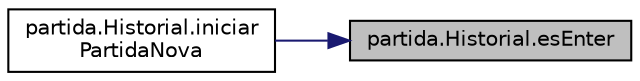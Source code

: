 digraph "partida.Historial.esEnter"
{
 // LATEX_PDF_SIZE
  edge [fontname="Helvetica",fontsize="10",labelfontname="Helvetica",labelfontsize="10"];
  node [fontname="Helvetica",fontsize="10",shape=record];
  rankdir="RL";
  Node1 [label="partida.Historial.esEnter",height=0.2,width=0.4,color="black", fillcolor="grey75", style="filled", fontcolor="black",tooltip=" "];
  Node1 -> Node2 [dir="back",color="midnightblue",fontsize="10",style="solid",fontname="Helvetica"];
  Node2 [label="partida.Historial.iniciar\lPartidaNova",height=0.2,width=0.4,color="black", fillcolor="white", style="filled",URL="$classpartida_1_1_historial.html#a7962728217b518f690a2b95e29d7ee72",tooltip="Inicialitzador de l'objecte JSON que guardarem."];
}
